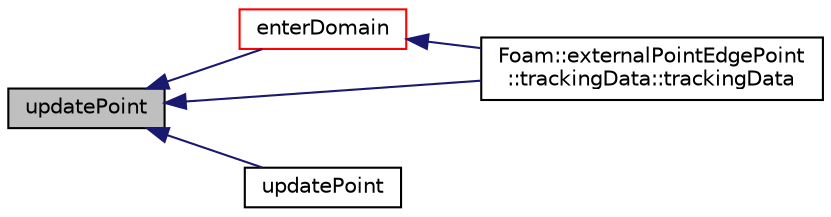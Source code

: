 digraph "updatePoint"
{
  bgcolor="transparent";
  edge [fontname="Helvetica",fontsize="10",labelfontname="Helvetica",labelfontsize="10"];
  node [fontname="Helvetica",fontsize="10",shape=record];
  rankdir="LR";
  Node74 [label="updatePoint",height=0.2,width=0.4,color="black", fillcolor="grey75", style="filled", fontcolor="black"];
  Node74 -> Node75 [dir="back",color="midnightblue",fontsize="10",style="solid",fontname="Helvetica"];
  Node75 [label="enterDomain",height=0.2,width=0.4,color="red",URL="$a22337.html#aa3ea75387d5e04a9c56b7c79c9827639",tooltip="Convert relative origin to absolute by adding entering point. "];
  Node75 -> Node76 [dir="back",color="midnightblue",fontsize="10",style="solid",fontname="Helvetica"];
  Node76 [label="Foam::externalPointEdgePoint\l::trackingData::trackingData",height=0.2,width=0.4,color="black",URL="$a22341.html#a2700ae22fe241ff633f4e1862d18260b"];
  Node74 -> Node76 [dir="back",color="midnightblue",fontsize="10",style="solid",fontname="Helvetica"];
  Node74 -> Node81 [dir="back",color="midnightblue",fontsize="10",style="solid",fontname="Helvetica"];
  Node81 [label="updatePoint",height=0.2,width=0.4,color="black",URL="$a22337.html#a2c4c3390b2b0a8d999d34c95efbd8330",tooltip="Influence of different value on same point. "];
}
